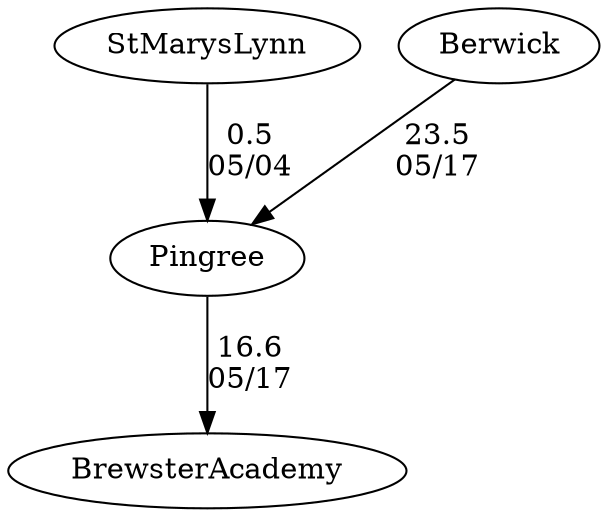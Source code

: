 digraph boys1foursPingree {BrewsterAcademy [URL="boys1foursBrewsterAcademy.html"];Pingree [URL="boys1foursPingree.html"];StMarysLynn [URL="boys1foursStMarysLynn.html"];Berwick [URL="boys1foursBerwick.html"];Berwick -> Pingree[label="23.5
05/17", weight="77", tooltip="NEIRA Boys & Girls Fours,Berwick, Brewster, Pingree			
Distance: 1500 Conditions: No wind, flat water. Strong head current from outgoing tide. Comments: Thank you to Pingree and Brewster for making this regatta happen! Boys 3rd boat and girls 2nd boat races are novice races.
None", URL="https://www.row2k.com/results/resultspage.cfm?UID=05875CE784A53152B98A2FCDE4912B97&cat=5", random="random"]; 
Pingree -> BrewsterAcademy[label="16.6
05/17", weight="84", tooltip="NEIRA Boys & Girls Fours,Berwick, Brewster, Pingree			
Distance: 1500 Conditions: No wind, flat water. Strong head current from outgoing tide. Comments: Thank you to Pingree and Brewster for making this regatta happen! Boys 3rd boat and girls 2nd boat races are novice races.
None", URL="https://www.row2k.com/results/resultspage.cfm?UID=05875CE784A53152B98A2FCDE4912B97&cat=5", random="random"]; 
StMarysLynn -> Pingree[label="0.5
05/04", weight="100", tooltip="NEIRA Boys & Girls Fours,Pingree, Lowell High, St. Mary's, Dublin			
Distance: 1500 Conditions: Flat conditions until the mixed and varsity races, which encountered an 8mph headwind. Comments: Boys' and Girls' third boats were novice crews. Girls' fourth race was a mixed race.
None", URL="https://www.row2k.com/results/resultspage.cfm?UID=332AC602A7184903C2BF632C3A15C1EB&cat=5", random="random"]}
